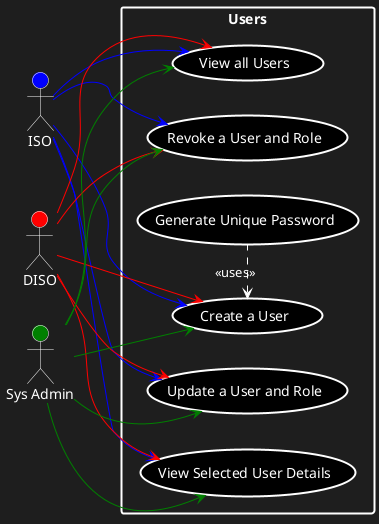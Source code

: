 @startuml
skinparam backgroundColor #1e1e1e
left to right direction
actor "ISO" as iso #blue;text:white;line:white
actor "DISO" as diso #red;text:white;line:white
actor "Sys Admin" as sa #green;text:white;line:white
rectangle Users #text:white;line.bold;line:white {
  usecase "Create a User" as UC1 #black;text:white;line.bold;line:white
  usecase "Update a User and Role" as UC2 #black;text:white;line.bold;line:white
  usecase "Revoke a User and Role" as UC3 #black;text:white;line.bold;line:white
  usecase "View all Users" as UC4 #black;text:white;line.bold;line:white
  usecase "View Selected User Details" as UC5 #black;text:white;line.bold;line:white
  usecase "Generate Unique Password" as UC6 #black;text:white;line.bold;line:white
}
iso -[#blue]-> UC1
iso -[#blue]-> UC2
iso -[#blue]-> UC3
iso -[#blue]-> UC4
iso -[#blue]-> UC5
diso -[#red]-> UC1
diso -[#red]-> UC2
diso -[#red]-> UC3
diso -[#red]-> UC4
diso -[#red]-> UC5
sa -[#green]-> UC1
sa -[#green]-> UC2
sa -[#green]-> UC3
sa -[#green]-> UC4
sa -[#green]-> UC5
UC1 <. (UC6) #line:white;text:white : <<uses>>
@enduml